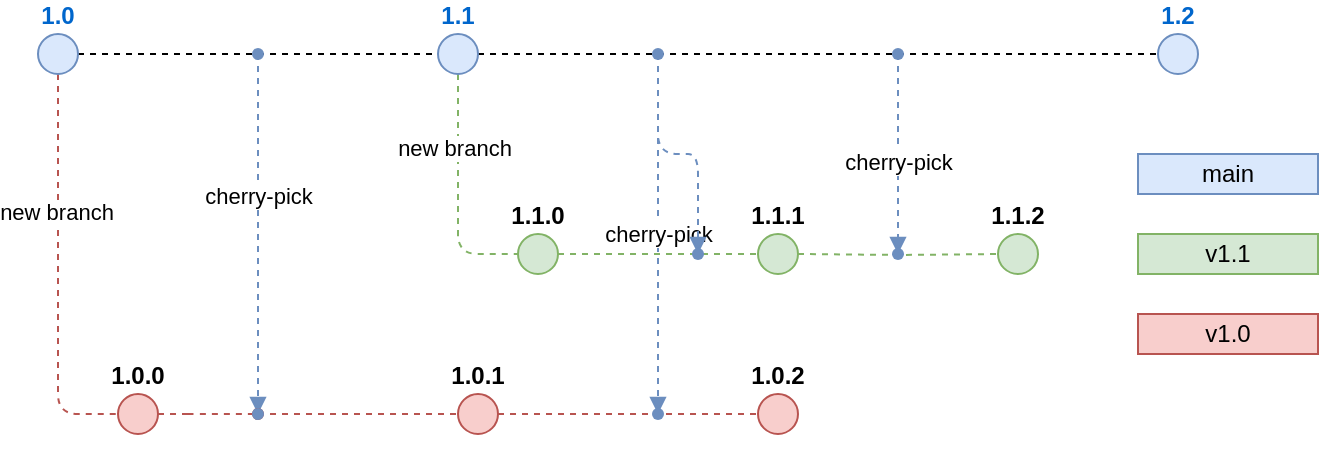<mxfile version="14.6.13" type="device"><diagram id="yPxyJZ8AM_hMuL3Unpa9" name="gitflow"><mxGraphModel dx="659" dy="510" grid="1" gridSize="10" guides="1" tooltips="1" connect="1" arrows="1" fold="1" page="1" pageScale="1" pageWidth="850" pageHeight="1100" math="0" shadow="0"><root><mxCell id="0"/><mxCell id="1" parent="0"/><mxCell id="k6u8waEzxk3OrMESYjc4-187" value="" style="edgeStyle=orthogonalEdgeStyle;rounded=1;orthogonalLoop=1;jettySize=auto;html=1;endArrow=none;endFill=0;dashed=1;fillColor=#f8cecc;strokeColor=#b85450;" edge="1" parent="1" source="4" target="k6u8waEzxk3OrMESYjc4-186"><mxGeometry relative="1" as="geometry"><Array as="points"><mxPoint x="40" y="250"/></Array></mxGeometry></mxCell><mxCell id="k6u8waEzxk3OrMESYjc4-239" value="new branch" style="edgeLabel;html=1;align=center;verticalAlign=middle;resizable=0;points=[];" vertex="1" connectable="0" parent="k6u8waEzxk3OrMESYjc4-187"><mxGeometry x="-0.317" y="-1" relative="1" as="geometry"><mxPoint as="offset"/></mxGeometry></mxCell><mxCell id="k6u8waEzxk3OrMESYjc4-207" value="" style="edgeStyle=orthogonalEdgeStyle;rounded=1;orthogonalLoop=1;jettySize=auto;html=1;dashed=1;endArrow=none;endFill=0;" edge="1" parent="1" source="4" target="k6u8waEzxk3OrMESYjc4-206"><mxGeometry relative="1" as="geometry"/></mxCell><mxCell id="4" value="1.0" style="ellipse;whiteSpace=wrap;html=1;aspect=fixed;fillColor=#dae8fc;strokeColor=#6c8ebf;fontStyle=1;labelPosition=center;verticalLabelPosition=top;align=center;verticalAlign=bottom;fontColor=#0066CC;" parent="1" vertex="1"><mxGeometry x="30" y="60" width="20" height="20" as="geometry"/></mxCell><mxCell id="7" value="main" style="text;html=1;strokeColor=#6c8ebf;fillColor=#dae8fc;align=center;verticalAlign=middle;whiteSpace=wrap;rounded=0;" parent="1" vertex="1"><mxGeometry x="580" y="120" width="90" height="20" as="geometry"/></mxCell><mxCell id="12" value="1.2" style="ellipse;whiteSpace=wrap;html=1;aspect=fixed;fillColor=#dae8fc;strokeColor=#6c8ebf;fontStyle=1;labelPosition=center;verticalLabelPosition=top;align=center;verticalAlign=bottom;fontColor=#0066CC;" parent="1" vertex="1"><mxGeometry x="590" y="60" width="20" height="20" as="geometry"/></mxCell><mxCell id="k6u8waEzxk3OrMESYjc4-196" value="" style="edgeStyle=orthogonalEdgeStyle;rounded=1;orthogonalLoop=1;jettySize=auto;html=1;dashed=1;endArrow=none;endFill=0;fillColor=#d5e8d4;strokeColor=#82b366;" edge="1" parent="1" source="6" target="k6u8waEzxk3OrMESYjc4-195"><mxGeometry relative="1" as="geometry"><Array as="points"><mxPoint x="240" y="170"/></Array></mxGeometry></mxCell><mxCell id="k6u8waEzxk3OrMESYjc4-240" value="new branch" style="edgeLabel;html=1;align=center;verticalAlign=middle;resizable=0;points=[];" vertex="1" connectable="0" parent="k6u8waEzxk3OrMESYjc4-196"><mxGeometry x="-0.389" y="-2" relative="1" as="geometry"><mxPoint as="offset"/></mxGeometry></mxCell><mxCell id="k6u8waEzxk3OrMESYjc4-212" value="" style="edgeStyle=orthogonalEdgeStyle;rounded=1;orthogonalLoop=1;jettySize=auto;html=1;dashed=1;endArrow=none;endFill=0;" edge="1" parent="1" source="6" target="k6u8waEzxk3OrMESYjc4-211"><mxGeometry relative="1" as="geometry"/></mxCell><mxCell id="6" value="1.1" style="ellipse;whiteSpace=wrap;html=1;aspect=fixed;fillColor=#dae8fc;strokeColor=#6c8ebf;fontStyle=1;labelPosition=center;verticalLabelPosition=top;align=center;verticalAlign=bottom;fontColor=#0066CC;" parent="1" vertex="1"><mxGeometry x="230" y="60" width="20" height="20" as="geometry"/></mxCell><mxCell id="k6u8waEzxk3OrMESYjc4-226" value="" style="edgeStyle=orthogonalEdgeStyle;rounded=1;orthogonalLoop=1;jettySize=auto;html=1;dashed=1;endArrow=none;endFill=0;fillColor=#f8cecc;strokeColor=#b85450;" edge="1" parent="1" source="k6u8waEzxk3OrMESYjc4-186" target="k6u8waEzxk3OrMESYjc4-225"><mxGeometry relative="1" as="geometry"/></mxCell><mxCell id="k6u8waEzxk3OrMESYjc4-186" value="1.0.0&lt;br&gt;" style="ellipse;whiteSpace=wrap;html=1;aspect=fixed;fillColor=#f8cecc;strokeColor=#b85450;fontStyle=1;labelPosition=center;verticalLabelPosition=top;align=center;verticalAlign=bottom;" vertex="1" parent="1"><mxGeometry x="70" y="240" width="20" height="20" as="geometry"/></mxCell><mxCell id="k6u8waEzxk3OrMESYjc4-217" value="" style="edgeStyle=orthogonalEdgeStyle;rounded=1;orthogonalLoop=1;jettySize=auto;html=1;dashed=1;endArrow=none;endFill=0;fillColor=#f8cecc;strokeColor=#b85450;" edge="1" parent="1" source="k6u8waEzxk3OrMESYjc4-191" target="k6u8waEzxk3OrMESYjc4-216"><mxGeometry relative="1" as="geometry"/></mxCell><mxCell id="k6u8waEzxk3OrMESYjc4-191" value="1.0.1" style="ellipse;whiteSpace=wrap;html=1;aspect=fixed;fillColor=#f8cecc;strokeColor=#b85450;fontStyle=1;labelPosition=center;verticalLabelPosition=top;align=center;verticalAlign=bottom;" vertex="1" parent="1"><mxGeometry x="240" y="240" width="20" height="20" as="geometry"/></mxCell><mxCell id="k6u8waEzxk3OrMESYjc4-200" value="" style="edgeStyle=orthogonalEdgeStyle;rounded=1;orthogonalLoop=1;jettySize=auto;html=1;dashed=1;endArrow=none;endFill=0;fillColor=#d5e8d4;strokeColor=#82b366;" edge="1" parent="1" source="k6u8waEzxk3OrMESYjc4-195" target="k6u8waEzxk3OrMESYjc4-199"><mxGeometry relative="1" as="geometry"/></mxCell><mxCell id="k6u8waEzxk3OrMESYjc4-195" value="1.1.0" style="ellipse;whiteSpace=wrap;html=1;aspect=fixed;fillColor=#d5e8d4;strokeColor=#82b366;fontStyle=1;labelPosition=center;verticalLabelPosition=top;align=center;verticalAlign=bottom;" vertex="1" parent="1"><mxGeometry x="270" y="160" width="20" height="20" as="geometry"/></mxCell><mxCell id="k6u8waEzxk3OrMESYjc4-199" value="1.1.1" style="ellipse;whiteSpace=wrap;html=1;aspect=fixed;fillColor=#d5e8d4;strokeColor=#82b366;fontStyle=1;labelPosition=center;verticalLabelPosition=top;align=center;verticalAlign=bottom;" vertex="1" parent="1"><mxGeometry x="390" y="160" width="20" height="20" as="geometry"/></mxCell><mxCell id="k6u8waEzxk3OrMESYjc4-201" value="v1.0" style="text;html=1;strokeColor=#b85450;fillColor=#f8cecc;align=center;verticalAlign=middle;whiteSpace=wrap;rounded=0;" vertex="1" parent="1"><mxGeometry x="580" y="200" width="90" height="20" as="geometry"/></mxCell><mxCell id="k6u8waEzxk3OrMESYjc4-202" value="v1.1" style="text;html=1;strokeColor=#82b366;fillColor=#d5e8d4;align=center;verticalAlign=middle;whiteSpace=wrap;rounded=0;" vertex="1" parent="1"><mxGeometry x="580" y="160" width="90" height="20" as="geometry"/></mxCell><mxCell id="k6u8waEzxk3OrMESYjc4-208" value="" style="edgeStyle=orthogonalEdgeStyle;rounded=1;orthogonalLoop=1;jettySize=auto;html=1;dashed=1;endArrow=none;endFill=0;entryX=0;entryY=0.5;entryDx=0;entryDy=0;" edge="1" parent="1" source="k6u8waEzxk3OrMESYjc4-206" target="6"><mxGeometry relative="1" as="geometry"><mxPoint x="160" y="110" as="targetPoint"/></mxGeometry></mxCell><mxCell id="k6u8waEzxk3OrMESYjc4-230" value="" style="edgeStyle=orthogonalEdgeStyle;rounded=1;orthogonalLoop=1;jettySize=auto;html=1;dashed=1;endArrow=block;endFill=1;fillColor=#dae8fc;strokeColor=#6c8ebf;" edge="1" parent="1" source="k6u8waEzxk3OrMESYjc4-206" target="k6u8waEzxk3OrMESYjc4-229"><mxGeometry relative="1" as="geometry"/></mxCell><mxCell id="k6u8waEzxk3OrMESYjc4-237" value="cherry-pick" style="edgeLabel;html=1;align=center;verticalAlign=middle;resizable=0;points=[];" vertex="1" connectable="0" parent="k6u8waEzxk3OrMESYjc4-230"><mxGeometry x="-0.213" relative="1" as="geometry"><mxPoint as="offset"/></mxGeometry></mxCell><mxCell id="k6u8waEzxk3OrMESYjc4-206" value="" style="shape=waypoint;size=6;pointerEvents=1;points=[];fillColor=#dae8fc;resizable=0;rotatable=0;perimeter=centerPerimeter;snapToPoint=1;fontColor=#0066CC;fontStyle=1;verticalAlign=bottom;strokeColor=#6c8ebf;" vertex="1" parent="1"><mxGeometry x="120" y="50" width="40" height="40" as="geometry"/></mxCell><mxCell id="k6u8waEzxk3OrMESYjc4-214" value="" style="edgeStyle=orthogonalEdgeStyle;rounded=1;orthogonalLoop=1;jettySize=auto;html=1;dashed=1;endArrow=none;endFill=0;" edge="1" parent="1" source="k6u8waEzxk3OrMESYjc4-211" target="k6u8waEzxk3OrMESYjc4-213"><mxGeometry relative="1" as="geometry"/></mxCell><mxCell id="k6u8waEzxk3OrMESYjc4-232" value="cherry-pick" style="edgeStyle=orthogonalEdgeStyle;rounded=1;orthogonalLoop=1;jettySize=auto;html=1;dashed=1;endArrow=block;endFill=1;fillColor=#dae8fc;strokeColor=#6c8ebf;" edge="1" parent="1" source="k6u8waEzxk3OrMESYjc4-211" target="k6u8waEzxk3OrMESYjc4-231"><mxGeometry relative="1" as="geometry"/></mxCell><mxCell id="k6u8waEzxk3OrMESYjc4-234" value="" style="edgeStyle=orthogonalEdgeStyle;rounded=1;orthogonalLoop=1;jettySize=auto;html=1;dashed=1;endArrow=block;endFill=1;fillColor=#dae8fc;strokeColor=#6c8ebf;" edge="1" parent="1" source="k6u8waEzxk3OrMESYjc4-211" target="k6u8waEzxk3OrMESYjc4-233"><mxGeometry relative="1" as="geometry"/></mxCell><mxCell id="k6u8waEzxk3OrMESYjc4-211" value="" style="shape=waypoint;size=6;pointerEvents=1;points=[];fillColor=#dae8fc;resizable=0;rotatable=0;perimeter=centerPerimeter;snapToPoint=1;fontColor=#0066CC;fontStyle=1;verticalAlign=bottom;strokeColor=#6c8ebf;" vertex="1" parent="1"><mxGeometry x="320" y="50" width="40" height="40" as="geometry"/></mxCell><mxCell id="k6u8waEzxk3OrMESYjc4-215" value="" style="edgeStyle=orthogonalEdgeStyle;rounded=1;orthogonalLoop=1;jettySize=auto;html=1;dashed=1;endArrow=none;endFill=0;" edge="1" parent="1" source="k6u8waEzxk3OrMESYjc4-213" target="12"><mxGeometry relative="1" as="geometry"/></mxCell><mxCell id="k6u8waEzxk3OrMESYjc4-236" value="" style="edgeStyle=orthogonalEdgeStyle;rounded=1;orthogonalLoop=1;jettySize=auto;html=1;dashed=1;endArrow=block;endFill=1;fillColor=#dae8fc;strokeColor=#6c8ebf;" edge="1" parent="1" source="k6u8waEzxk3OrMESYjc4-213" target="k6u8waEzxk3OrMESYjc4-235"><mxGeometry relative="1" as="geometry"/></mxCell><mxCell id="k6u8waEzxk3OrMESYjc4-238" value="cherry-pick" style="edgeLabel;html=1;align=center;verticalAlign=middle;resizable=0;points=[];" vertex="1" connectable="0" parent="k6u8waEzxk3OrMESYjc4-236"><mxGeometry x="0.067" relative="1" as="geometry"><mxPoint as="offset"/></mxGeometry></mxCell><mxCell id="k6u8waEzxk3OrMESYjc4-213" value="" style="shape=waypoint;size=6;pointerEvents=1;points=[];fillColor=#dae8fc;resizable=0;rotatable=0;perimeter=centerPerimeter;snapToPoint=1;fontColor=#0066CC;fontStyle=1;verticalAlign=bottom;strokeColor=#6c8ebf;" vertex="1" parent="1"><mxGeometry x="440" y="50" width="40" height="40" as="geometry"/></mxCell><mxCell id="k6u8waEzxk3OrMESYjc4-216" value="1.0.2" style="ellipse;whiteSpace=wrap;html=1;aspect=fixed;fillColor=#f8cecc;strokeColor=#b85450;fontStyle=1;labelPosition=center;verticalLabelPosition=top;align=center;verticalAlign=bottom;" vertex="1" parent="1"><mxGeometry x="390" y="240" width="20" height="20" as="geometry"/></mxCell><mxCell id="k6u8waEzxk3OrMESYjc4-222" value="1.1.2" style="ellipse;whiteSpace=wrap;html=1;aspect=fixed;fillColor=#d5e8d4;strokeColor=#82b366;fontStyle=1;labelPosition=center;verticalLabelPosition=top;align=center;verticalAlign=bottom;" vertex="1" parent="1"><mxGeometry x="510" y="160" width="20" height="20" as="geometry"/></mxCell><mxCell id="k6u8waEzxk3OrMESYjc4-223" value="" style="edgeStyle=orthogonalEdgeStyle;rounded=1;orthogonalLoop=1;jettySize=auto;html=1;dashed=1;endArrow=none;endFill=0;fillColor=#d5e8d4;strokeColor=#82b366;entryX=0;entryY=0.5;entryDx=0;entryDy=0;" edge="1" parent="1" target="k6u8waEzxk3OrMESYjc4-222"><mxGeometry relative="1" as="geometry"><mxPoint x="410" y="170" as="sourcePoint"/><mxPoint x="400" y="180" as="targetPoint"/></mxGeometry></mxCell><mxCell id="k6u8waEzxk3OrMESYjc4-227" value="" style="edgeStyle=orthogonalEdgeStyle;rounded=1;orthogonalLoop=1;jettySize=auto;html=1;dashed=1;endArrow=none;endFill=0;fillColor=#f8cecc;strokeColor=#b85450;" edge="1" parent="1" source="k6u8waEzxk3OrMESYjc4-225" target="k6u8waEzxk3OrMESYjc4-191"><mxGeometry relative="1" as="geometry"><mxPoint x="190" y="280" as="sourcePoint"/></mxGeometry></mxCell><mxCell id="k6u8waEzxk3OrMESYjc4-225" value="" style="shape=waypoint;size=6;pointerEvents=1;points=[];fillColor=#f8cecc;resizable=0;rotatable=0;perimeter=centerPerimeter;snapToPoint=1;fontStyle=1;verticalAlign=bottom;strokeColor=#b85450;" vertex="1" parent="1"><mxGeometry x="120" y="230" width="40" height="40" as="geometry"/></mxCell><mxCell id="k6u8waEzxk3OrMESYjc4-229" value="" style="shape=waypoint;size=6;pointerEvents=1;points=[];fillColor=#dae8fc;resizable=0;rotatable=0;perimeter=centerPerimeter;snapToPoint=1;fontColor=#0066CC;fontStyle=1;verticalAlign=bottom;strokeColor=#6c8ebf;" vertex="1" parent="1"><mxGeometry x="120" y="230" width="40" height="40" as="geometry"/></mxCell><mxCell id="k6u8waEzxk3OrMESYjc4-231" value="" style="shape=waypoint;size=6;pointerEvents=1;points=[];fillColor=#dae8fc;resizable=0;rotatable=0;perimeter=centerPerimeter;snapToPoint=1;fontColor=#0066CC;fontStyle=1;verticalAlign=bottom;strokeColor=#6c8ebf;" vertex="1" parent="1"><mxGeometry x="320" y="230" width="40" height="40" as="geometry"/></mxCell><mxCell id="k6u8waEzxk3OrMESYjc4-233" value="" style="shape=waypoint;size=6;pointerEvents=1;points=[];fillColor=#dae8fc;resizable=0;rotatable=0;perimeter=centerPerimeter;snapToPoint=1;fontColor=#0066CC;fontStyle=1;verticalAlign=bottom;strokeColor=#6c8ebf;" vertex="1" parent="1"><mxGeometry x="340" y="150" width="40" height="40" as="geometry"/></mxCell><mxCell id="k6u8waEzxk3OrMESYjc4-235" value="" style="shape=waypoint;size=6;pointerEvents=1;points=[];fillColor=#dae8fc;resizable=0;rotatable=0;perimeter=centerPerimeter;snapToPoint=1;fontColor=#0066CC;fontStyle=1;verticalAlign=bottom;strokeColor=#6c8ebf;" vertex="1" parent="1"><mxGeometry x="440" y="150" width="40" height="40" as="geometry"/></mxCell></root></mxGraphModel></diagram></mxfile>